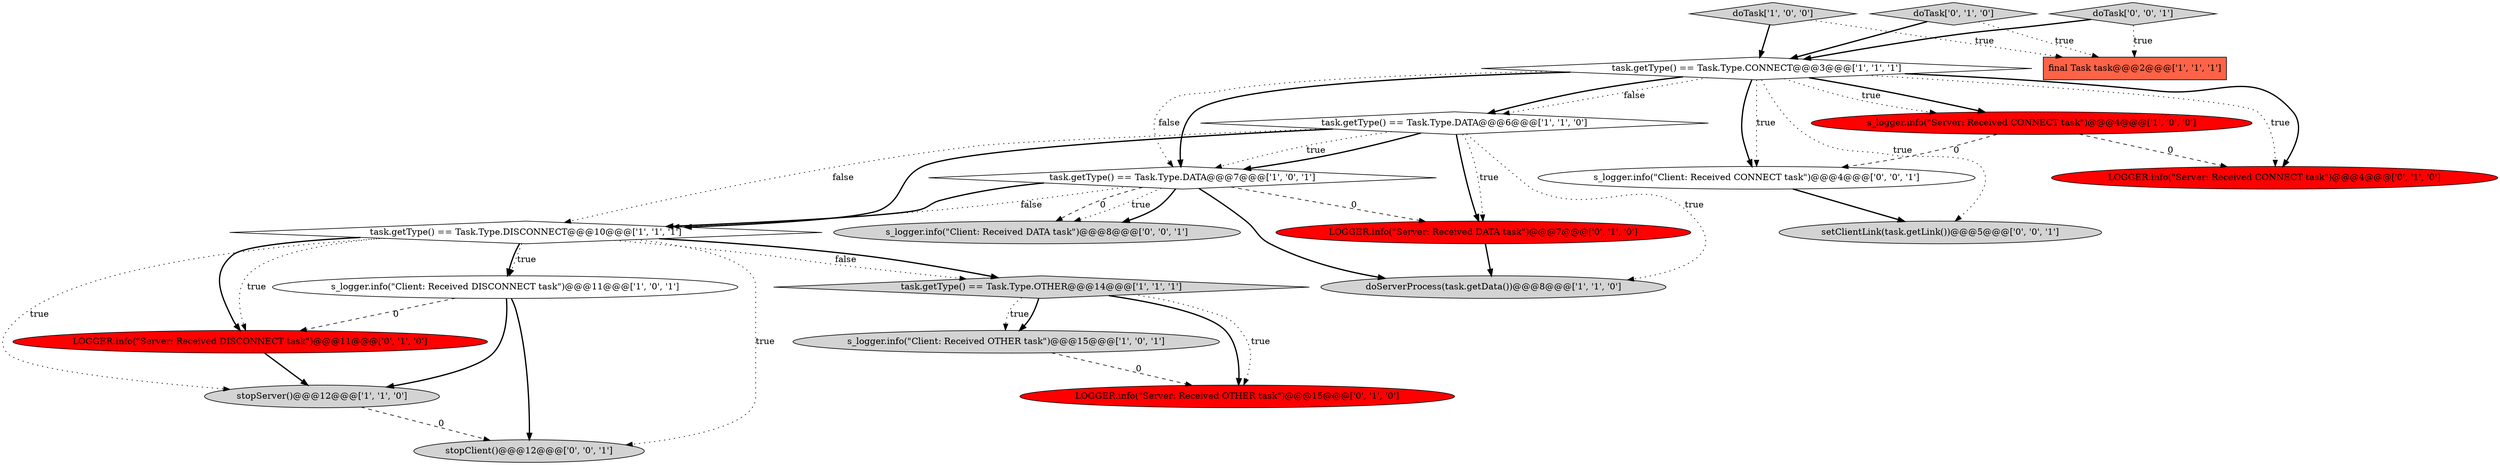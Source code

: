 digraph {
3 [style = filled, label = "task.getType() == Task.Type.DISCONNECT@@@10@@@['1', '1', '1']", fillcolor = white, shape = diamond image = "AAA0AAABBB1BBB"];
0 [style = filled, label = "s_logger.info(\"Client: Received OTHER task\")@@@15@@@['1', '0', '1']", fillcolor = lightgray, shape = ellipse image = "AAA0AAABBB1BBB"];
10 [style = filled, label = "stopServer()@@@12@@@['1', '1', '0']", fillcolor = lightgray, shape = ellipse image = "AAA0AAABBB1BBB"];
20 [style = filled, label = "setClientLink(task.getLink())@@@5@@@['0', '0', '1']", fillcolor = lightgray, shape = ellipse image = "AAA0AAABBB3BBB"];
12 [style = filled, label = "LOGGER.info(\"Server: Received CONNECT task\")@@@4@@@['0', '1', '0']", fillcolor = red, shape = ellipse image = "AAA1AAABBB2BBB"];
7 [style = filled, label = "doServerProcess(task.getData())@@@8@@@['1', '1', '0']", fillcolor = lightgray, shape = ellipse image = "AAA0AAABBB1BBB"];
17 [style = filled, label = "s_logger.info(\"Client: Received DATA task\")@@@8@@@['0', '0', '1']", fillcolor = lightgray, shape = ellipse image = "AAA0AAABBB3BBB"];
21 [style = filled, label = "s_logger.info(\"Client: Received CONNECT task\")@@@4@@@['0', '0', '1']", fillcolor = white, shape = ellipse image = "AAA0AAABBB3BBB"];
11 [style = filled, label = "task.getType() == Task.Type.DATA@@@6@@@['1', '1', '0']", fillcolor = white, shape = diamond image = "AAA0AAABBB1BBB"];
9 [style = filled, label = "doTask['1', '0', '0']", fillcolor = lightgray, shape = diamond image = "AAA0AAABBB1BBB"];
5 [style = filled, label = "task.getType() == Task.Type.OTHER@@@14@@@['1', '1', '1']", fillcolor = lightgray, shape = diamond image = "AAA0AAABBB1BBB"];
19 [style = filled, label = "doTask['0', '0', '1']", fillcolor = lightgray, shape = diamond image = "AAA0AAABBB3BBB"];
1 [style = filled, label = "task.getType() == Task.Type.DATA@@@7@@@['1', '0', '1']", fillcolor = white, shape = diamond image = "AAA0AAABBB1BBB"];
2 [style = filled, label = "s_logger.info(\"Client: Received DISCONNECT task\")@@@11@@@['1', '0', '1']", fillcolor = white, shape = ellipse image = "AAA0AAABBB1BBB"];
16 [style = filled, label = "LOGGER.info(\"Server: Received OTHER task\")@@@15@@@['0', '1', '0']", fillcolor = red, shape = ellipse image = "AAA1AAABBB2BBB"];
13 [style = filled, label = "LOGGER.info(\"Server: Received DISCONNECT task\")@@@11@@@['0', '1', '0']", fillcolor = red, shape = ellipse image = "AAA1AAABBB2BBB"];
4 [style = filled, label = "s_logger.info(\"Server: Received CONNECT task\")@@@4@@@['1', '0', '0']", fillcolor = red, shape = ellipse image = "AAA1AAABBB1BBB"];
18 [style = filled, label = "stopClient()@@@12@@@['0', '0', '1']", fillcolor = lightgray, shape = ellipse image = "AAA0AAABBB3BBB"];
14 [style = filled, label = "doTask['0', '1', '0']", fillcolor = lightgray, shape = diamond image = "AAA0AAABBB2BBB"];
15 [style = filled, label = "LOGGER.info(\"Server: Received DATA task\")@@@7@@@['0', '1', '0']", fillcolor = red, shape = ellipse image = "AAA1AAABBB2BBB"];
8 [style = filled, label = "final Task task@@@2@@@['1', '1', '1']", fillcolor = tomato, shape = box image = "AAA0AAABBB1BBB"];
6 [style = filled, label = "task.getType() == Task.Type.CONNECT@@@3@@@['1', '1', '1']", fillcolor = white, shape = diamond image = "AAA0AAABBB1BBB"];
11->7 [style = dotted, label="true"];
6->11 [style = dotted, label="false"];
1->3 [style = dotted, label="false"];
13->10 [style = bold, label=""];
15->7 [style = bold, label=""];
1->17 [style = dotted, label="true"];
11->1 [style = bold, label=""];
6->21 [style = bold, label=""];
11->1 [style = dotted, label="true"];
1->15 [style = dashed, label="0"];
3->10 [style = dotted, label="true"];
0->16 [style = dashed, label="0"];
1->3 [style = bold, label=""];
2->18 [style = bold, label=""];
5->0 [style = dotted, label="true"];
2->10 [style = bold, label=""];
19->6 [style = bold, label=""];
4->21 [style = dashed, label="0"];
1->7 [style = bold, label=""];
19->8 [style = dotted, label="true"];
11->15 [style = bold, label=""];
9->6 [style = bold, label=""];
6->20 [style = dotted, label="true"];
1->17 [style = bold, label=""];
9->8 [style = dotted, label="true"];
4->12 [style = dashed, label="0"];
5->16 [style = bold, label=""];
6->1 [style = bold, label=""];
6->4 [style = bold, label=""];
3->5 [style = bold, label=""];
1->17 [style = dashed, label="0"];
21->20 [style = bold, label=""];
6->4 [style = dotted, label="true"];
3->2 [style = bold, label=""];
5->0 [style = bold, label=""];
11->3 [style = bold, label=""];
2->13 [style = dashed, label="0"];
3->18 [style = dotted, label="true"];
6->11 [style = bold, label=""];
5->16 [style = dotted, label="true"];
14->8 [style = dotted, label="true"];
3->13 [style = bold, label=""];
11->3 [style = dotted, label="false"];
6->12 [style = dotted, label="true"];
6->21 [style = dotted, label="true"];
3->5 [style = dotted, label="false"];
11->15 [style = dotted, label="true"];
6->1 [style = dotted, label="false"];
14->6 [style = bold, label=""];
10->18 [style = dashed, label="0"];
3->13 [style = dotted, label="true"];
3->2 [style = dotted, label="true"];
6->12 [style = bold, label=""];
}
